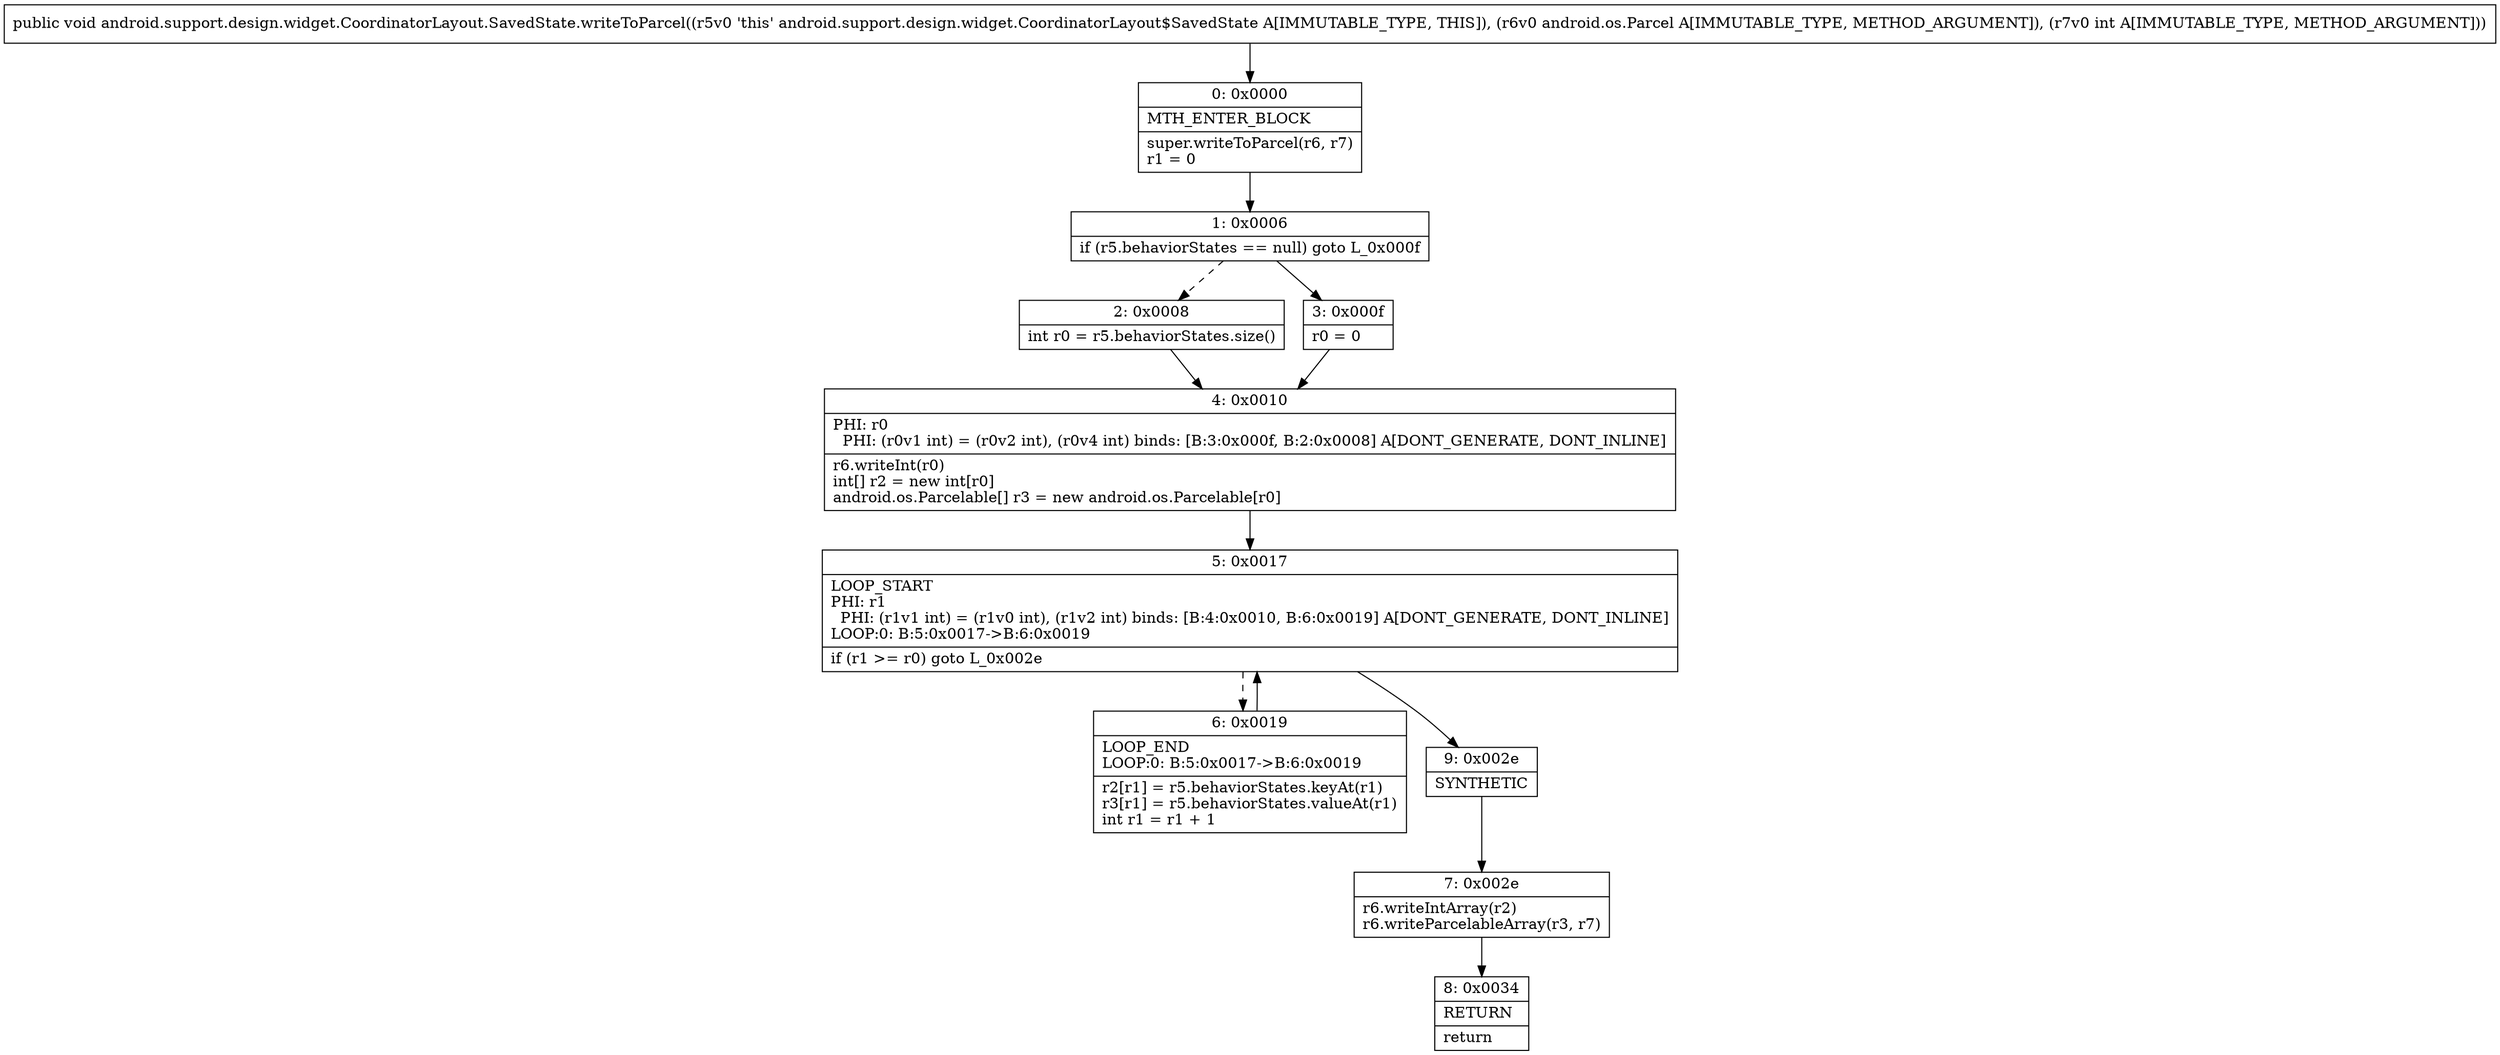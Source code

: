 digraph "CFG forandroid.support.design.widget.CoordinatorLayout.SavedState.writeToParcel(Landroid\/os\/Parcel;I)V" {
Node_0 [shape=record,label="{0\:\ 0x0000|MTH_ENTER_BLOCK\l|super.writeToParcel(r6, r7)\lr1 = 0\l}"];
Node_1 [shape=record,label="{1\:\ 0x0006|if (r5.behaviorStates == null) goto L_0x000f\l}"];
Node_2 [shape=record,label="{2\:\ 0x0008|int r0 = r5.behaviorStates.size()\l}"];
Node_3 [shape=record,label="{3\:\ 0x000f|r0 = 0\l}"];
Node_4 [shape=record,label="{4\:\ 0x0010|PHI: r0 \l  PHI: (r0v1 int) = (r0v2 int), (r0v4 int) binds: [B:3:0x000f, B:2:0x0008] A[DONT_GENERATE, DONT_INLINE]\l|r6.writeInt(r0)\lint[] r2 = new int[r0]\landroid.os.Parcelable[] r3 = new android.os.Parcelable[r0]\l}"];
Node_5 [shape=record,label="{5\:\ 0x0017|LOOP_START\lPHI: r1 \l  PHI: (r1v1 int) = (r1v0 int), (r1v2 int) binds: [B:4:0x0010, B:6:0x0019] A[DONT_GENERATE, DONT_INLINE]\lLOOP:0: B:5:0x0017\-\>B:6:0x0019\l|if (r1 \>= r0) goto L_0x002e\l}"];
Node_6 [shape=record,label="{6\:\ 0x0019|LOOP_END\lLOOP:0: B:5:0x0017\-\>B:6:0x0019\l|r2[r1] = r5.behaviorStates.keyAt(r1)\lr3[r1] = r5.behaviorStates.valueAt(r1)\lint r1 = r1 + 1\l}"];
Node_7 [shape=record,label="{7\:\ 0x002e|r6.writeIntArray(r2)\lr6.writeParcelableArray(r3, r7)\l}"];
Node_8 [shape=record,label="{8\:\ 0x0034|RETURN\l|return\l}"];
Node_9 [shape=record,label="{9\:\ 0x002e|SYNTHETIC\l}"];
MethodNode[shape=record,label="{public void android.support.design.widget.CoordinatorLayout.SavedState.writeToParcel((r5v0 'this' android.support.design.widget.CoordinatorLayout$SavedState A[IMMUTABLE_TYPE, THIS]), (r6v0 android.os.Parcel A[IMMUTABLE_TYPE, METHOD_ARGUMENT]), (r7v0 int A[IMMUTABLE_TYPE, METHOD_ARGUMENT])) }"];
MethodNode -> Node_0;
Node_0 -> Node_1;
Node_1 -> Node_2[style=dashed];
Node_1 -> Node_3;
Node_2 -> Node_4;
Node_3 -> Node_4;
Node_4 -> Node_5;
Node_5 -> Node_6[style=dashed];
Node_5 -> Node_9;
Node_6 -> Node_5;
Node_7 -> Node_8;
Node_9 -> Node_7;
}

